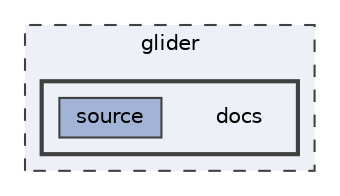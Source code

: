 digraph "/Users/michellmonroy/Documents/dev-glider/glider/docs"
{
 // LATEX_PDF_SIZE
  bgcolor="transparent";
  edge [fontname=Helvetica,fontsize=10,labelfontname=Helvetica,labelfontsize=10];
  node [fontname=Helvetica,fontsize=10,shape=box,height=0.2,width=0.4];
  compound=true
  subgraph clusterdir_4de169e4703885b9ee6c6c3bcc6685f0 {
    graph [ bgcolor="#edf0f7", pencolor="grey25", label="glider", fontname=Helvetica,fontsize=10 style="filled,dashed", URL="dir_4de169e4703885b9ee6c6c3bcc6685f0.html",tooltip=""]
  subgraph clusterdir_2cd7a8a298a7b98489a0102a351723e4 {
    graph [ bgcolor="#edf0f7", pencolor="grey25", label="", fontname=Helvetica,fontsize=10 style="filled,bold", URL="dir_2cd7a8a298a7b98489a0102a351723e4.html",tooltip=""]
    dir_2cd7a8a298a7b98489a0102a351723e4 [shape=plaintext, label="docs"];
  dir_5fcdd0b32b2f22f70e4459e417bd65ed [label="source", fillcolor="#a2b4d6", color="grey25", style="filled", URL="dir_5fcdd0b32b2f22f70e4459e417bd65ed.html",tooltip=""];
  }
  }
}
